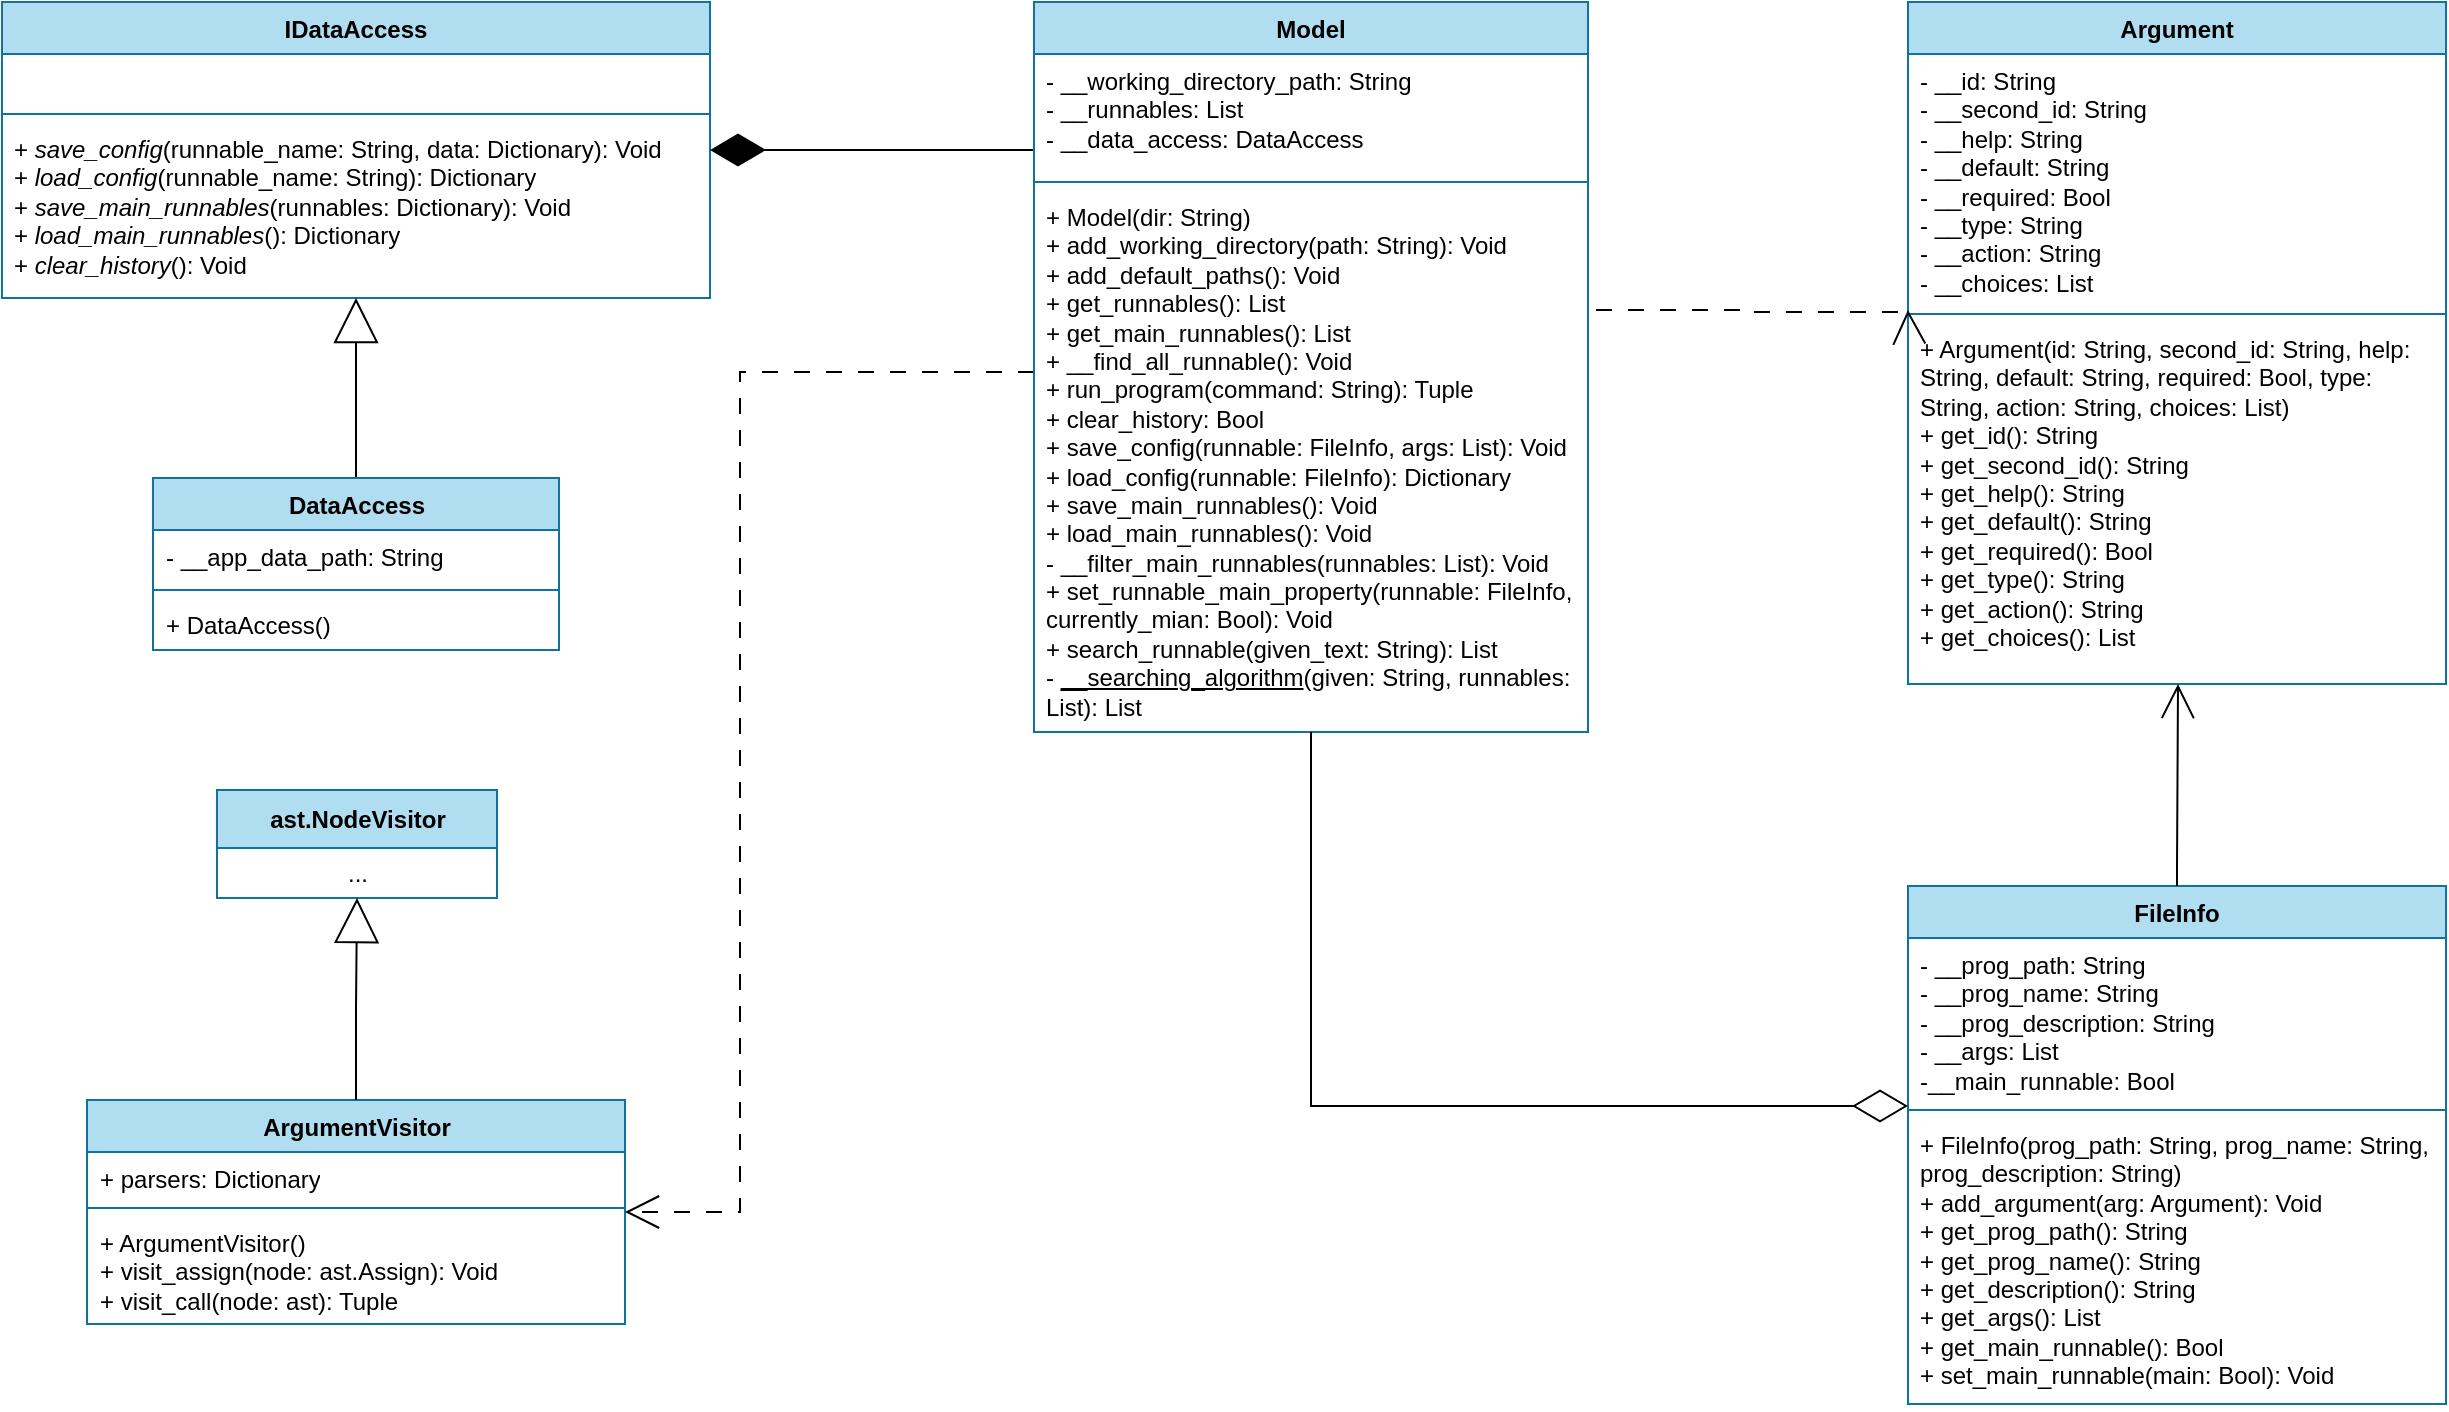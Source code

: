 <mxfile version="24.8.4">
  <diagram name="Page-1" id="dGkdcWEwHqb5eI0WN991">
    <mxGraphModel dx="1050" dy="522" grid="0" gridSize="10" guides="1" tooltips="1" connect="1" arrows="1" fold="1" page="0" pageScale="1" pageWidth="850" pageHeight="1100" math="0" shadow="0">
      <root>
        <mxCell id="0" />
        <mxCell id="1" parent="0" />
        <mxCell id="OdxFn6sbGUlg3Z93NH0t-1" value="IDataAccess" style="swimlane;fontStyle=1;align=center;verticalAlign=top;childLayout=stackLayout;horizontal=1;startSize=26;horizontalStack=0;resizeParent=1;resizeParentMax=0;resizeLast=0;collapsible=1;marginBottom=0;whiteSpace=wrap;html=1;fillColor=#b1ddf0;strokeColor=#10739e;" parent="1" vertex="1">
          <mxGeometry x="74" y="218" width="354" height="148" as="geometry" />
        </mxCell>
        <mxCell id="OdxFn6sbGUlg3Z93NH0t-2" value="&amp;nbsp;" style="text;strokeColor=none;fillColor=none;align=left;verticalAlign=top;spacingLeft=4;spacingRight=4;overflow=hidden;rotatable=0;points=[[0,0.5],[1,0.5]];portConstraint=eastwest;whiteSpace=wrap;html=1;" parent="OdxFn6sbGUlg3Z93NH0t-1" vertex="1">
          <mxGeometry y="26" width="354" height="26" as="geometry" />
        </mxCell>
        <mxCell id="OdxFn6sbGUlg3Z93NH0t-3" value="" style="line;strokeWidth=1;fillColor=none;align=left;verticalAlign=middle;spacingTop=-1;spacingLeft=3;spacingRight=3;rotatable=0;labelPosition=right;points=[];portConstraint=eastwest;strokeColor=inherit;" parent="OdxFn6sbGUlg3Z93NH0t-1" vertex="1">
          <mxGeometry y="52" width="354" height="8" as="geometry" />
        </mxCell>
        <mxCell id="OdxFn6sbGUlg3Z93NH0t-4" value="+ &lt;i&gt;save_config&lt;/i&gt;(runnable_name: String, data: Dictionary): Void&lt;div&gt;+ &lt;i&gt;load_config&lt;/i&gt;(runnable_name: String): Dictionary&lt;/div&gt;&lt;div&gt;+ &lt;i&gt;save_main_runnables&lt;/i&gt;(runnables: Dictionary): Void&lt;/div&gt;&lt;div&gt;+ &lt;i&gt;load_main_runnables&lt;/i&gt;(): Dictionary&lt;/div&gt;&lt;div&gt;+ &lt;i&gt;clear_history&lt;/i&gt;(): Void&lt;/div&gt;" style="text;strokeColor=none;fillColor=none;align=left;verticalAlign=top;spacingLeft=4;spacingRight=4;overflow=hidden;rotatable=0;points=[[0,0.5],[1,0.5]];portConstraint=eastwest;whiteSpace=wrap;html=1;" parent="OdxFn6sbGUlg3Z93NH0t-1" vertex="1">
          <mxGeometry y="60" width="354" height="88" as="geometry" />
        </mxCell>
        <mxCell id="OdxFn6sbGUlg3Z93NH0t-9" style="edgeStyle=orthogonalEdgeStyle;rounded=0;orthogonalLoop=1;jettySize=auto;html=1;endArrow=block;endFill=0;endSize=20;strokeColor=default;" parent="1" source="OdxFn6sbGUlg3Z93NH0t-5" target="OdxFn6sbGUlg3Z93NH0t-1" edge="1">
          <mxGeometry relative="1" as="geometry" />
        </mxCell>
        <mxCell id="OdxFn6sbGUlg3Z93NH0t-5" value="DataAccess" style="swimlane;fontStyle=1;align=center;verticalAlign=top;childLayout=stackLayout;horizontal=1;startSize=26;horizontalStack=0;resizeParent=1;resizeParentMax=0;resizeLast=0;collapsible=1;marginBottom=0;whiteSpace=wrap;html=1;fillColor=#b1ddf0;strokeColor=#10739e;" parent="1" vertex="1">
          <mxGeometry x="149.5" y="456" width="203" height="86" as="geometry" />
        </mxCell>
        <mxCell id="OdxFn6sbGUlg3Z93NH0t-6" value="- __app_data_path: String" style="text;strokeColor=none;fillColor=none;align=left;verticalAlign=top;spacingLeft=4;spacingRight=4;overflow=hidden;rotatable=0;points=[[0,0.5],[1,0.5]];portConstraint=eastwest;whiteSpace=wrap;html=1;" parent="OdxFn6sbGUlg3Z93NH0t-5" vertex="1">
          <mxGeometry y="26" width="203" height="26" as="geometry" />
        </mxCell>
        <mxCell id="OdxFn6sbGUlg3Z93NH0t-7" value="" style="line;strokeWidth=1;fillColor=none;align=left;verticalAlign=middle;spacingTop=-1;spacingLeft=3;spacingRight=3;rotatable=0;labelPosition=right;points=[];portConstraint=eastwest;strokeColor=inherit;" parent="OdxFn6sbGUlg3Z93NH0t-5" vertex="1">
          <mxGeometry y="52" width="203" height="8" as="geometry" />
        </mxCell>
        <mxCell id="OdxFn6sbGUlg3Z93NH0t-8" value="+ DataAccess()" style="text;strokeColor=none;fillColor=none;align=left;verticalAlign=top;spacingLeft=4;spacingRight=4;overflow=hidden;rotatable=0;points=[[0,0.5],[1,0.5]];portConstraint=eastwest;whiteSpace=wrap;html=1;" parent="OdxFn6sbGUlg3Z93NH0t-5" vertex="1">
          <mxGeometry y="60" width="203" height="26" as="geometry" />
        </mxCell>
        <mxCell id="OdxFn6sbGUlg3Z93NH0t-10" value="Argument" style="swimlane;fontStyle=1;align=center;verticalAlign=top;childLayout=stackLayout;horizontal=1;startSize=26;horizontalStack=0;resizeParent=1;resizeParentMax=0;resizeLast=0;collapsible=1;marginBottom=0;whiteSpace=wrap;html=1;fillColor=#b1ddf0;strokeColor=#10739e;" parent="1" vertex="1">
          <mxGeometry x="1027" y="218" width="269" height="341" as="geometry" />
        </mxCell>
        <mxCell id="OdxFn6sbGUlg3Z93NH0t-11" value="- __id: String&lt;div&gt;- __second_id: String&lt;/div&gt;&lt;div&gt;- __help: String&lt;/div&gt;&lt;div&gt;- __default: String&lt;/div&gt;&lt;div&gt;- __required: Bool&lt;/div&gt;&lt;div&gt;- __type: String&lt;/div&gt;&lt;div&gt;- __action: String&lt;/div&gt;&lt;div&gt;- __choices: List&lt;/div&gt;" style="text;strokeColor=none;fillColor=none;align=left;verticalAlign=top;spacingLeft=4;spacingRight=4;overflow=hidden;rotatable=0;points=[[0,0.5],[1,0.5]];portConstraint=eastwest;whiteSpace=wrap;html=1;" parent="OdxFn6sbGUlg3Z93NH0t-10" vertex="1">
          <mxGeometry y="26" width="269" height="126" as="geometry" />
        </mxCell>
        <mxCell id="OdxFn6sbGUlg3Z93NH0t-12" value="" style="line;strokeWidth=1;fillColor=none;align=left;verticalAlign=middle;spacingTop=-1;spacingLeft=3;spacingRight=3;rotatable=0;labelPosition=right;points=[];portConstraint=eastwest;strokeColor=inherit;" parent="OdxFn6sbGUlg3Z93NH0t-10" vertex="1">
          <mxGeometry y="152" width="269" height="8" as="geometry" />
        </mxCell>
        <mxCell id="OdxFn6sbGUlg3Z93NH0t-13" value="+ Argument(id: String,&amp;nbsp;&lt;span style=&quot;background-color: initial;&quot;&gt;second_id: String,&amp;nbsp;&lt;/span&gt;&lt;span style=&quot;background-color: initial;&quot;&gt;help: String,&amp;nbsp;&lt;/span&gt;&lt;span style=&quot;background-color: initial;&quot;&gt;default: String,&amp;nbsp;&lt;/span&gt;&lt;span style=&quot;background-color: initial;&quot;&gt;required: Bool,&amp;nbsp;&lt;/span&gt;&lt;span style=&quot;background-color: initial;&quot;&gt;type: String,&amp;nbsp;&lt;/span&gt;&lt;span style=&quot;background-color: initial;&quot;&gt;action: String,&amp;nbsp;&lt;/span&gt;&lt;span style=&quot;background-color: initial;&quot;&gt;choices: List)&lt;/span&gt;&lt;div&gt;+ get_id(): String&lt;br&gt;&lt;div&gt;&lt;span style=&quot;background-color: initial;&quot;&gt;+ get_&lt;/span&gt;second_id&lt;span style=&quot;background-color: initial;&quot;&gt;()&lt;/span&gt;&lt;span style=&quot;background-color: initial;&quot;&gt;: String&lt;/span&gt;&lt;/div&gt;&lt;div&gt;&lt;span style=&quot;background-color: initial;&quot;&gt;+ get_&lt;/span&gt;help&lt;span style=&quot;background-color: initial;&quot;&gt;()&lt;/span&gt;&lt;span style=&quot;background-color: initial;&quot;&gt;: String&lt;/span&gt;&lt;/div&gt;&lt;div&gt;&lt;span style=&quot;background-color: initial;&quot;&gt;+ get_&lt;/span&gt;default&lt;span style=&quot;background-color: initial;&quot;&gt;()&lt;/span&gt;&lt;span style=&quot;background-color: initial;&quot;&gt;: String&lt;/span&gt;&lt;/div&gt;&lt;div&gt;&lt;span style=&quot;background-color: initial;&quot;&gt;+ get_&lt;/span&gt;required&lt;span style=&quot;background-color: initial;&quot;&gt;()&lt;/span&gt;&lt;span style=&quot;background-color: initial;&quot;&gt;: Bool&lt;/span&gt;&lt;/div&gt;&lt;div&gt;&lt;span style=&quot;background-color: initial;&quot;&gt;+ get_&lt;/span&gt;type&lt;span style=&quot;background-color: initial;&quot;&gt;()&lt;/span&gt;&lt;span style=&quot;background-color: initial;&quot;&gt;: String&lt;/span&gt;&lt;/div&gt;&lt;div&gt;&lt;span style=&quot;background-color: initial;&quot;&gt;+ get_&lt;/span&gt;action&lt;span style=&quot;background-color: initial;&quot;&gt;()&lt;/span&gt;&lt;span style=&quot;background-color: initial;&quot;&gt;: String&lt;/span&gt;&lt;/div&gt;&lt;div&gt;&lt;span style=&quot;background-color: initial;&quot;&gt;+ get_&lt;/span&gt;choices&lt;span style=&quot;background-color: initial;&quot;&gt;()&lt;/span&gt;&lt;span style=&quot;background-color: initial;&quot;&gt;: List&lt;/span&gt;&lt;/div&gt;&lt;/div&gt;" style="text;strokeColor=none;fillColor=none;align=left;verticalAlign=top;spacingLeft=4;spacingRight=4;overflow=hidden;rotatable=0;points=[[0,0.5],[1,0.5]];portConstraint=eastwest;whiteSpace=wrap;html=1;" parent="OdxFn6sbGUlg3Z93NH0t-10" vertex="1">
          <mxGeometry y="160" width="269" height="181" as="geometry" />
        </mxCell>
        <mxCell id="OdxFn6sbGUlg3Z93NH0t-14" value="FileInfo" style="swimlane;fontStyle=1;align=center;verticalAlign=top;childLayout=stackLayout;horizontal=1;startSize=26;horizontalStack=0;resizeParent=1;resizeParentMax=0;resizeLast=0;collapsible=1;marginBottom=0;whiteSpace=wrap;html=1;fillColor=#b1ddf0;strokeColor=#10739e;" parent="1" vertex="1">
          <mxGeometry x="1027" y="660" width="269" height="259" as="geometry" />
        </mxCell>
        <mxCell id="OdxFn6sbGUlg3Z93NH0t-15" value="- __prog_path: String&lt;div&gt;- __prog_name: String&lt;/div&gt;&lt;div&gt;- __prog_description: String&lt;/div&gt;&lt;div&gt;- __args: List&lt;/div&gt;&lt;div&gt;-__main_runnable: Bool&lt;/div&gt;" style="text;strokeColor=none;fillColor=none;align=left;verticalAlign=top;spacingLeft=4;spacingRight=4;overflow=hidden;rotatable=0;points=[[0,0.5],[1,0.5]];portConstraint=eastwest;whiteSpace=wrap;html=1;" parent="OdxFn6sbGUlg3Z93NH0t-14" vertex="1">
          <mxGeometry y="26" width="269" height="82" as="geometry" />
        </mxCell>
        <mxCell id="OdxFn6sbGUlg3Z93NH0t-16" value="" style="line;strokeWidth=1;fillColor=none;align=left;verticalAlign=middle;spacingTop=-1;spacingLeft=3;spacingRight=3;rotatable=0;labelPosition=right;points=[];portConstraint=eastwest;strokeColor=inherit;" parent="OdxFn6sbGUlg3Z93NH0t-14" vertex="1">
          <mxGeometry y="108" width="269" height="8" as="geometry" />
        </mxCell>
        <mxCell id="OdxFn6sbGUlg3Z93NH0t-17" value="+ FileInfo(prog_path: String, prog_name: String, prog_description: String)&lt;div&gt;+ add_argument(arg: Argument): Void&lt;/div&gt;&lt;div&gt;&lt;span style=&quot;background-color: initial;&quot;&gt;+ get_prog_path(): String&lt;/span&gt;&lt;div&gt;&lt;div&gt;&lt;span style=&quot;background-color: initial;&quot;&gt;+ get_prog_name&lt;/span&gt;&lt;span style=&quot;background-color: initial;&quot;&gt;()&lt;/span&gt;&lt;span style=&quot;background-color: initial;&quot;&gt;: String&lt;/span&gt;&lt;/div&gt;&lt;div&gt;&lt;span style=&quot;background-color: initial;&quot;&gt;+ get_description&lt;/span&gt;&lt;span style=&quot;background-color: initial;&quot;&gt;()&lt;/span&gt;&lt;span style=&quot;background-color: initial;&quot;&gt;: String&lt;/span&gt;&lt;/div&gt;&lt;div&gt;&lt;span style=&quot;background-color: initial;&quot;&gt;+ get_args&lt;/span&gt;&lt;span style=&quot;background-color: initial;&quot;&gt;()&lt;/span&gt;&lt;span style=&quot;background-color: initial;&quot;&gt;: List&lt;/span&gt;&lt;/div&gt;&lt;/div&gt;&lt;/div&gt;&lt;div&gt;&lt;span style=&quot;background-color: initial;&quot;&gt;+ get_main_runnable(): Bool&lt;/span&gt;&lt;/div&gt;&lt;div&gt;&lt;span style=&quot;background-color: initial;&quot;&gt;+ set_main_runnable(main: Bool): Void&lt;/span&gt;&lt;/div&gt;" style="text;strokeColor=none;fillColor=none;align=left;verticalAlign=top;spacingLeft=4;spacingRight=4;overflow=hidden;rotatable=0;points=[[0,0.5],[1,0.5]];portConstraint=eastwest;whiteSpace=wrap;html=1;" parent="OdxFn6sbGUlg3Z93NH0t-14" vertex="1">
          <mxGeometry y="116" width="269" height="143" as="geometry" />
        </mxCell>
        <mxCell id="OdxFn6sbGUlg3Z93NH0t-18" value="ArgumentVisitor" style="swimlane;fontStyle=1;align=center;verticalAlign=top;childLayout=stackLayout;horizontal=1;startSize=26;horizontalStack=0;resizeParent=1;resizeParentMax=0;resizeLast=0;collapsible=1;marginBottom=0;whiteSpace=wrap;html=1;fillColor=#b1ddf0;strokeColor=#10739e;" parent="1" vertex="1">
          <mxGeometry x="116.5" y="767" width="269" height="112" as="geometry" />
        </mxCell>
        <mxCell id="OdxFn6sbGUlg3Z93NH0t-19" value="+ parsers: Dictionary&lt;div&gt;&lt;br&gt;&lt;/div&gt;" style="text;strokeColor=none;fillColor=none;align=left;verticalAlign=top;spacingLeft=4;spacingRight=4;overflow=hidden;rotatable=0;points=[[0,0.5],[1,0.5]];portConstraint=eastwest;whiteSpace=wrap;html=1;" parent="OdxFn6sbGUlg3Z93NH0t-18" vertex="1">
          <mxGeometry y="26" width="269" height="24" as="geometry" />
        </mxCell>
        <mxCell id="OdxFn6sbGUlg3Z93NH0t-20" value="" style="line;strokeWidth=1;fillColor=none;align=left;verticalAlign=middle;spacingTop=-1;spacingLeft=3;spacingRight=3;rotatable=0;labelPosition=right;points=[];portConstraint=eastwest;strokeColor=inherit;" parent="OdxFn6sbGUlg3Z93NH0t-18" vertex="1">
          <mxGeometry y="50" width="269" height="8" as="geometry" />
        </mxCell>
        <mxCell id="OdxFn6sbGUlg3Z93NH0t-21" value="+ ArgumentVisitor()&lt;div&gt;+ visit_assign(node: ast.Assign): Void&lt;br&gt;+ visit_call(node: ast): Tuple&lt;/div&gt;" style="text;strokeColor=none;fillColor=none;align=left;verticalAlign=top;spacingLeft=4;spacingRight=4;overflow=hidden;rotatable=0;points=[[0,0.5],[1,0.5]];portConstraint=eastwest;whiteSpace=wrap;html=1;" parent="OdxFn6sbGUlg3Z93NH0t-18" vertex="1">
          <mxGeometry y="58" width="269" height="54" as="geometry" />
        </mxCell>
        <mxCell id="OdxFn6sbGUlg3Z93NH0t-26" value="ast.NodeVisitor" style="swimlane;fontStyle=1;align=center;verticalAlign=middle;childLayout=stackLayout;horizontal=1;startSize=29;horizontalStack=0;resizeParent=1;resizeParentMax=0;resizeLast=0;collapsible=0;marginBottom=0;html=1;whiteSpace=wrap;fillColor=#b1ddf0;strokeColor=#10739e;" parent="1" vertex="1">
          <mxGeometry x="181.5" y="612" width="140" height="54" as="geometry" />
        </mxCell>
        <mxCell id="OdxFn6sbGUlg3Z93NH0t-28" value="..." style="text;html=1;strokeColor=none;fillColor=none;align=center;verticalAlign=middle;spacingLeft=4;spacingRight=4;overflow=hidden;rotatable=0;points=[[0,0.5],[1,0.5]];portConstraint=eastwest;whiteSpace=wrap;" parent="OdxFn6sbGUlg3Z93NH0t-26" vertex="1">
          <mxGeometry y="29" width="140" height="25" as="geometry" />
        </mxCell>
        <mxCell id="OdxFn6sbGUlg3Z93NH0t-37" style="edgeStyle=orthogonalEdgeStyle;rounded=0;orthogonalLoop=1;jettySize=auto;html=1;endArrow=diamondThin;endFill=1;endSize=25;" parent="1" source="OdxFn6sbGUlg3Z93NH0t-29" target="OdxFn6sbGUlg3Z93NH0t-1" edge="1">
          <mxGeometry relative="1" as="geometry">
            <Array as="points">
              <mxPoint x="555" y="292" />
              <mxPoint x="555" y="292" />
            </Array>
          </mxGeometry>
        </mxCell>
        <mxCell id="OdxFn6sbGUlg3Z93NH0t-38" style="edgeStyle=orthogonalEdgeStyle;rounded=0;orthogonalLoop=1;jettySize=auto;html=1;endArrow=open;endFill=0;endSize=15;dashed=1;dashPattern=8 8;" parent="1" source="OdxFn6sbGUlg3Z93NH0t-29" target="OdxFn6sbGUlg3Z93NH0t-18" edge="1">
          <mxGeometry relative="1" as="geometry">
            <Array as="points">
              <mxPoint x="443" y="403" />
              <mxPoint x="443" y="823" />
            </Array>
          </mxGeometry>
        </mxCell>
        <mxCell id="OdxFn6sbGUlg3Z93NH0t-29" value="Model" style="swimlane;fontStyle=1;align=center;verticalAlign=top;childLayout=stackLayout;horizontal=1;startSize=26;horizontalStack=0;resizeParent=1;resizeParentMax=0;resizeLast=0;collapsible=1;marginBottom=0;whiteSpace=wrap;html=1;fillColor=#b1ddf0;strokeColor=#10739e;" parent="1" vertex="1">
          <mxGeometry x="590" y="218" width="277" height="365" as="geometry" />
        </mxCell>
        <mxCell id="OdxFn6sbGUlg3Z93NH0t-30" value="- __working_directory_path: String&lt;div&gt;- __runnables: List&lt;/div&gt;&lt;div&gt;- __data_access: DataAccess&lt;/div&gt;" style="text;strokeColor=none;fillColor=none;align=left;verticalAlign=top;spacingLeft=4;spacingRight=4;overflow=hidden;rotatable=0;points=[[0,0.5],[1,0.5]];portConstraint=eastwest;whiteSpace=wrap;html=1;" parent="OdxFn6sbGUlg3Z93NH0t-29" vertex="1">
          <mxGeometry y="26" width="277" height="60" as="geometry" />
        </mxCell>
        <mxCell id="OdxFn6sbGUlg3Z93NH0t-31" value="" style="line;strokeWidth=1;fillColor=none;align=left;verticalAlign=middle;spacingTop=-1;spacingLeft=3;spacingRight=3;rotatable=0;labelPosition=right;points=[];portConstraint=eastwest;strokeColor=inherit;" parent="OdxFn6sbGUlg3Z93NH0t-29" vertex="1">
          <mxGeometry y="86" width="277" height="8" as="geometry" />
        </mxCell>
        <mxCell id="OdxFn6sbGUlg3Z93NH0t-32" value="+ Model(dir: String)&lt;div&gt;+ add_working_directory(path: String): Void&lt;br&gt;&lt;div&gt;+ add_default_paths(): Void&lt;/div&gt;&lt;div&gt;+ get_runnables(): List&lt;/div&gt;&lt;div&gt;+ get_main_runnables(): List&lt;br&gt;+ __find_all_runnable(): Void&lt;/div&gt;&lt;div&gt;+ run_program(command: String): Tuple&lt;/div&gt;&lt;div&gt;+ clear_history: Bool&lt;/div&gt;&lt;div&gt;+ save_config(runnable: FileInfo, args: List): Void&lt;/div&gt;&lt;div&gt;+ load_config(runnable: FileInfo): Dictionary&lt;br&gt;&lt;/div&gt;&lt;div&gt;+ save_main_runnables(): Void&lt;/div&gt;&lt;div&gt;+ load_main_runnables(): Void&lt;/div&gt;&lt;div&gt;- __filter_main_runnables(runnables: List): Void&lt;/div&gt;&lt;div&gt;+ set_runnable_main_property(runnable: FileInfo, currently_mian: Bool): Void&lt;/div&gt;&lt;div&gt;+ search_runnable(given_text: String): List&lt;/div&gt;&lt;div&gt;- &lt;u&gt;__searching_algorithm&lt;/u&gt;(given: String, runnables: List): List&lt;/div&gt;&lt;/div&gt;" style="text;strokeColor=none;fillColor=none;align=left;verticalAlign=top;spacingLeft=4;spacingRight=4;overflow=hidden;rotatable=0;points=[[0,0.5],[1,0.5]];portConstraint=eastwest;whiteSpace=wrap;html=1;" parent="OdxFn6sbGUlg3Z93NH0t-29" vertex="1">
          <mxGeometry y="94" width="277" height="271" as="geometry" />
        </mxCell>
        <mxCell id="OdxFn6sbGUlg3Z93NH0t-36" style="edgeStyle=orthogonalEdgeStyle;rounded=0;orthogonalLoop=1;jettySize=auto;html=1;endArrow=block;endFill=0;endSize=20;strokeColor=default;" parent="1" source="OdxFn6sbGUlg3Z93NH0t-18" target="OdxFn6sbGUlg3Z93NH0t-26" edge="1">
          <mxGeometry relative="1" as="geometry">
            <mxPoint x="-47.5" y="563" as="sourcePoint" />
            <mxPoint x="-47.5" y="473" as="targetPoint" />
          </mxGeometry>
        </mxCell>
        <mxCell id="OdxFn6sbGUlg3Z93NH0t-41" style="edgeStyle=orthogonalEdgeStyle;rounded=0;orthogonalLoop=1;jettySize=auto;html=1;endArrow=open;endFill=0;endSize=15;" parent="1" source="OdxFn6sbGUlg3Z93NH0t-14" target="OdxFn6sbGUlg3Z93NH0t-10" edge="1">
          <mxGeometry relative="1" as="geometry">
            <mxPoint x="1195" y="623" as="sourcePoint" />
            <mxPoint x="1351" y="623" as="targetPoint" />
            <Array as="points">
              <mxPoint x="1162" y="652" />
              <mxPoint x="1162" y="652" />
            </Array>
          </mxGeometry>
        </mxCell>
        <mxCell id="OdxFn6sbGUlg3Z93NH0t-42" style="edgeStyle=orthogonalEdgeStyle;rounded=0;orthogonalLoop=1;jettySize=auto;html=1;endArrow=diamondThin;endFill=0;endSize=25;" parent="1" source="OdxFn6sbGUlg3Z93NH0t-29" target="OdxFn6sbGUlg3Z93NH0t-14" edge="1">
          <mxGeometry relative="1" as="geometry">
            <mxPoint x="1003" y="643" as="sourcePoint" />
            <mxPoint x="841" y="643" as="targetPoint" />
            <Array as="points">
              <mxPoint x="729" y="770" />
            </Array>
          </mxGeometry>
        </mxCell>
        <mxCell id="_rFSp-jLz___89g0bqdM-1" style="edgeStyle=orthogonalEdgeStyle;rounded=0;orthogonalLoop=1;jettySize=auto;html=1;endArrow=open;endFill=0;endSize=15;dashed=1;dashPattern=8 8;" parent="1" edge="1">
          <mxGeometry relative="1" as="geometry">
            <mxPoint x="870.96" y="372" as="sourcePoint" />
            <mxPoint x="1026.96" y="372" as="targetPoint" />
            <Array as="points">
              <mxPoint x="943.96" y="372" />
              <mxPoint x="1026.96" y="373" />
            </Array>
          </mxGeometry>
        </mxCell>
      </root>
    </mxGraphModel>
  </diagram>
</mxfile>
